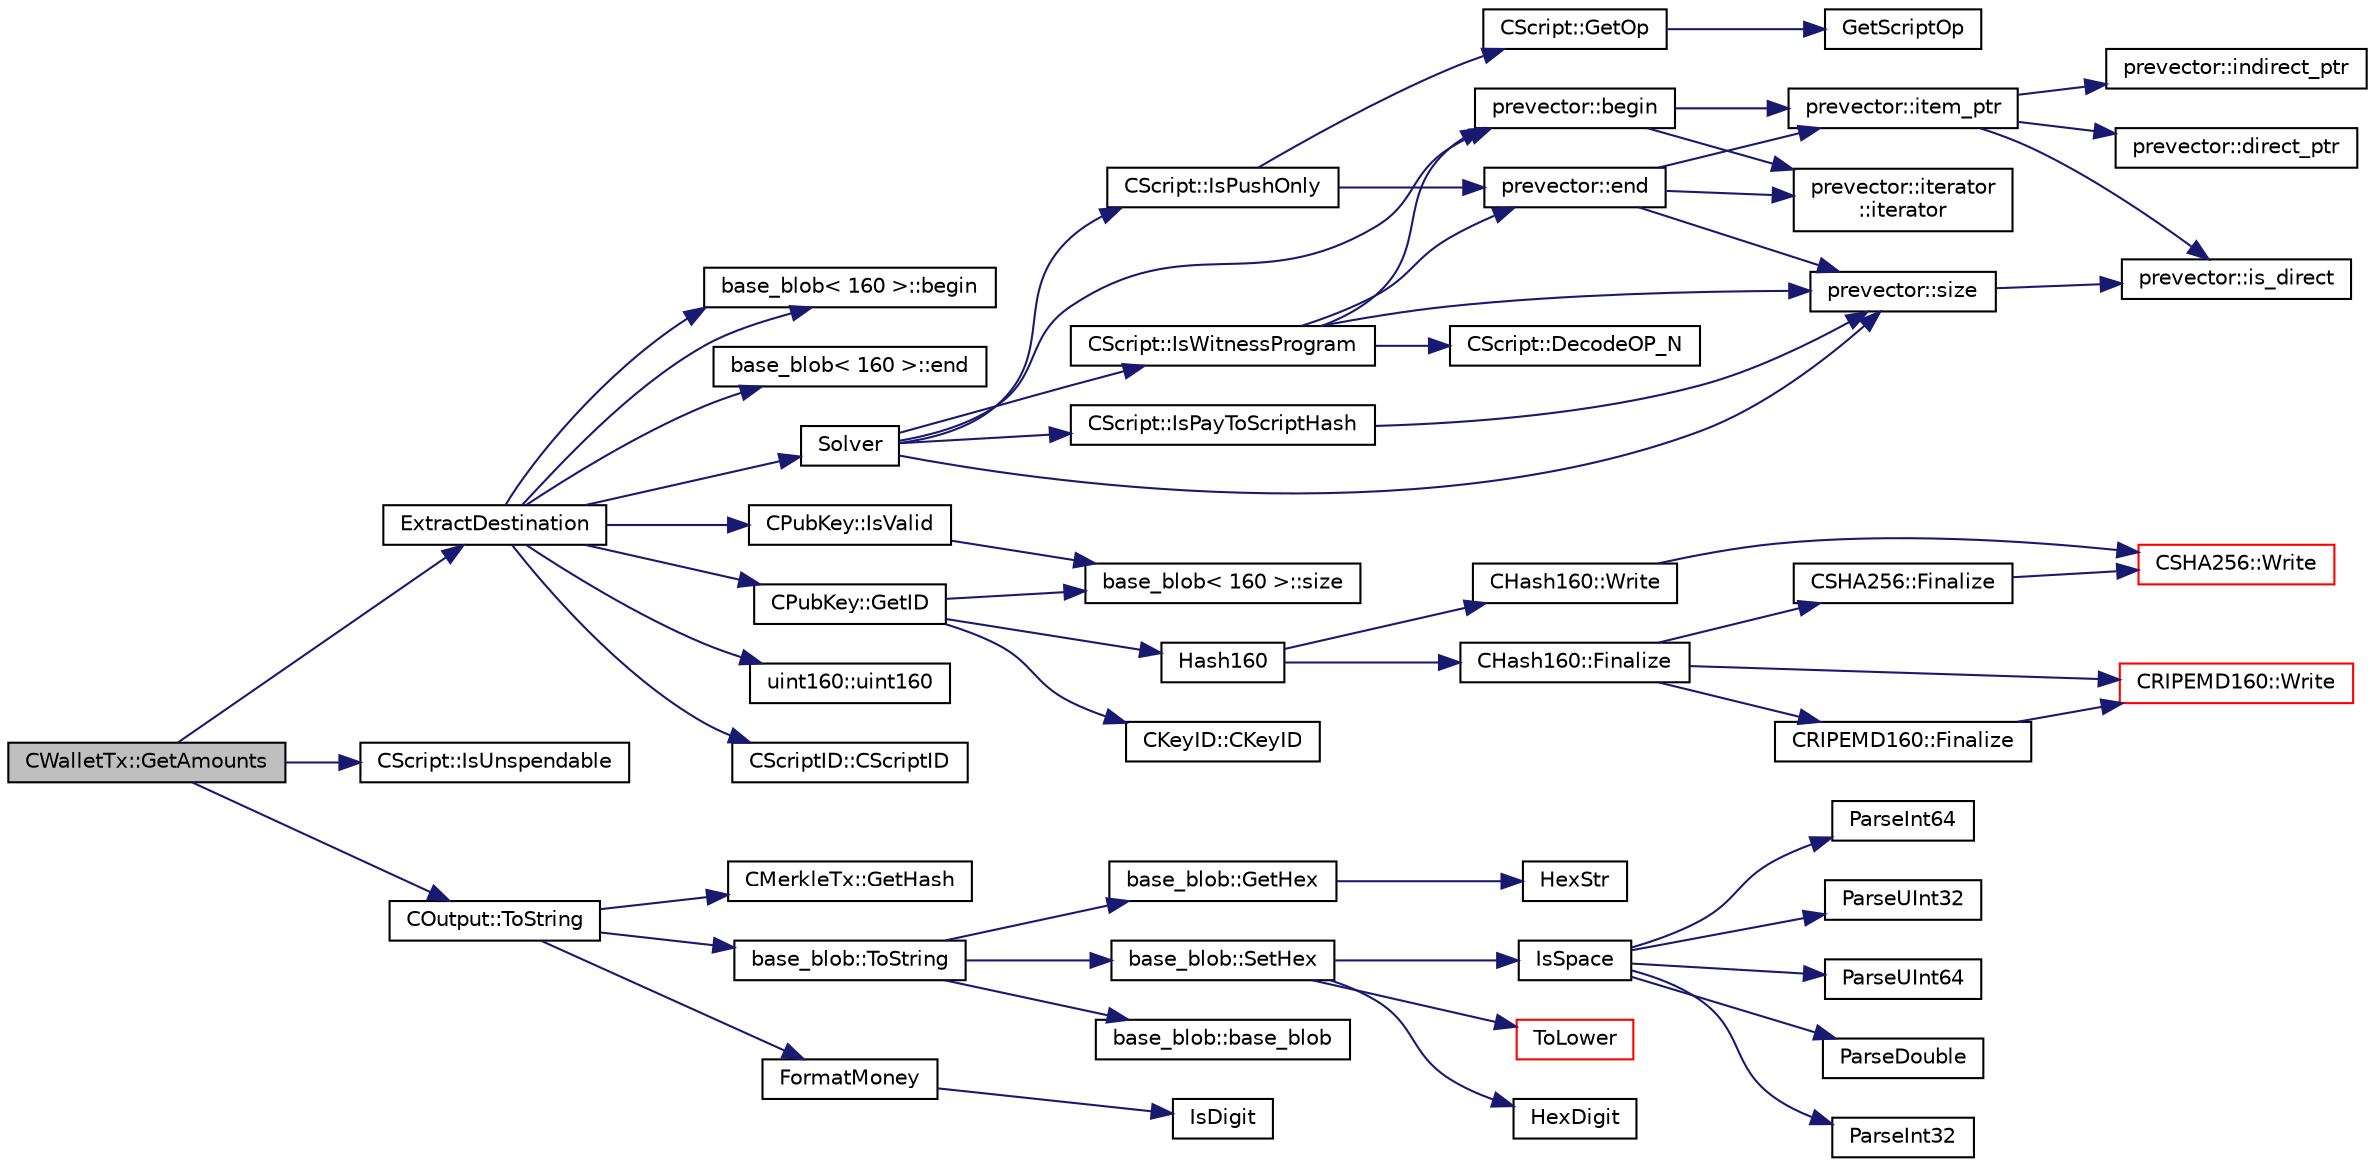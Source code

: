 digraph "CWalletTx::GetAmounts"
{
  edge [fontname="Helvetica",fontsize="10",labelfontname="Helvetica",labelfontsize="10"];
  node [fontname="Helvetica",fontsize="10",shape=record];
  rankdir="LR";
  Node1 [label="CWalletTx::GetAmounts",height=0.2,width=0.4,color="black", fillcolor="grey75", style="filled", fontcolor="black"];
  Node1 -> Node2 [color="midnightblue",fontsize="10",style="solid",fontname="Helvetica"];
  Node2 [label="ExtractDestination",height=0.2,width=0.4,color="black", fillcolor="white", style="filled",URL="$standard_8cpp.html#a951f7e601746ae076afdf3169ecca2fc",tooltip="Parse a standard scriptPubKey for the destination address. "];
  Node2 -> Node3 [color="midnightblue",fontsize="10",style="solid",fontname="Helvetica"];
  Node3 [label="Solver",height=0.2,width=0.4,color="black", fillcolor="white", style="filled",URL="$standard_8cpp.html#a5a3369fceeb25173e2faa4a7ebc7a4e4",tooltip="Parse a scriptPubKey and identify script type for standard scripts. "];
  Node3 -> Node4 [color="midnightblue",fontsize="10",style="solid",fontname="Helvetica"];
  Node4 [label="CScript::IsPayToScriptHash",height=0.2,width=0.4,color="black", fillcolor="white", style="filled",URL="$class_c_script.html#acba6d6d35776de4ce3a632446f44805f"];
  Node4 -> Node5 [color="midnightblue",fontsize="10",style="solid",fontname="Helvetica"];
  Node5 [label="prevector::size",height=0.2,width=0.4,color="black", fillcolor="white", style="filled",URL="$classprevector.html#a8430c39b212986d6cd2ba9d6fa939241"];
  Node5 -> Node6 [color="midnightblue",fontsize="10",style="solid",fontname="Helvetica"];
  Node6 [label="prevector::is_direct",height=0.2,width=0.4,color="black", fillcolor="white", style="filled",URL="$classprevector.html#a27fda335354582aa9452867c4b610dab"];
  Node3 -> Node7 [color="midnightblue",fontsize="10",style="solid",fontname="Helvetica"];
  Node7 [label="prevector::begin",height=0.2,width=0.4,color="black", fillcolor="white", style="filled",URL="$classprevector.html#aa9210cbe708412a70868d6e0bca844c9"];
  Node7 -> Node8 [color="midnightblue",fontsize="10",style="solid",fontname="Helvetica"];
  Node8 [label="prevector::iterator\l::iterator",height=0.2,width=0.4,color="black", fillcolor="white", style="filled",URL="$classprevector_1_1iterator.html#ae9dd2b5e8d96f866e4b05d6b7535f285"];
  Node7 -> Node9 [color="midnightblue",fontsize="10",style="solid",fontname="Helvetica"];
  Node9 [label="prevector::item_ptr",height=0.2,width=0.4,color="black", fillcolor="white", style="filled",URL="$classprevector.html#a59f1d7bcbc751cfa0faddd7ffa184846"];
  Node9 -> Node6 [color="midnightblue",fontsize="10",style="solid",fontname="Helvetica"];
  Node9 -> Node10 [color="midnightblue",fontsize="10",style="solid",fontname="Helvetica"];
  Node10 [label="prevector::direct_ptr",height=0.2,width=0.4,color="black", fillcolor="white", style="filled",URL="$classprevector.html#a20150a43dd87c33f0e855a55bd3418e8"];
  Node9 -> Node11 [color="midnightblue",fontsize="10",style="solid",fontname="Helvetica"];
  Node11 [label="prevector::indirect_ptr",height=0.2,width=0.4,color="black", fillcolor="white", style="filled",URL="$classprevector.html#ae3343cc65be9fd678b4a6f8305624de6"];
  Node3 -> Node12 [color="midnightblue",fontsize="10",style="solid",fontname="Helvetica"];
  Node12 [label="CScript::IsWitnessProgram",height=0.2,width=0.4,color="black", fillcolor="white", style="filled",URL="$class_c_script.html#a11e9cac739d4044d83fdd13cdf72ed01"];
  Node12 -> Node5 [color="midnightblue",fontsize="10",style="solid",fontname="Helvetica"];
  Node12 -> Node13 [color="midnightblue",fontsize="10",style="solid",fontname="Helvetica"];
  Node13 [label="CScript::DecodeOP_N",height=0.2,width=0.4,color="black", fillcolor="white", style="filled",URL="$class_c_script.html#a7f975fca06b3e9a17da8ba23c7647e2e",tooltip="Encode/decode small integers: "];
  Node12 -> Node7 [color="midnightblue",fontsize="10",style="solid",fontname="Helvetica"];
  Node12 -> Node14 [color="midnightblue",fontsize="10",style="solid",fontname="Helvetica"];
  Node14 [label="prevector::end",height=0.2,width=0.4,color="black", fillcolor="white", style="filled",URL="$classprevector.html#aab7f6e13a3cac85cc340fc6b90c5365c"];
  Node14 -> Node8 [color="midnightblue",fontsize="10",style="solid",fontname="Helvetica"];
  Node14 -> Node9 [color="midnightblue",fontsize="10",style="solid",fontname="Helvetica"];
  Node14 -> Node5 [color="midnightblue",fontsize="10",style="solid",fontname="Helvetica"];
  Node3 -> Node5 [color="midnightblue",fontsize="10",style="solid",fontname="Helvetica"];
  Node3 -> Node15 [color="midnightblue",fontsize="10",style="solid",fontname="Helvetica"];
  Node15 [label="CScript::IsPushOnly",height=0.2,width=0.4,color="black", fillcolor="white", style="filled",URL="$class_c_script.html#ac81d0879690dc02cfb6712244e4add43",tooltip="Called by IsStandardTx and P2SH/BIP62 VerifyScript (which makes it consensus-critical). "];
  Node15 -> Node14 [color="midnightblue",fontsize="10",style="solid",fontname="Helvetica"];
  Node15 -> Node16 [color="midnightblue",fontsize="10",style="solid",fontname="Helvetica"];
  Node16 [label="CScript::GetOp",height=0.2,width=0.4,color="black", fillcolor="white", style="filled",URL="$class_c_script.html#ae06205f908e430eaf428922ea3997c1b"];
  Node16 -> Node17 [color="midnightblue",fontsize="10",style="solid",fontname="Helvetica"];
  Node17 [label="GetScriptOp",height=0.2,width=0.4,color="black", fillcolor="white", style="filled",URL="$script_8h.html#a7641081d14775e4dd30a9d35e82a7c31"];
  Node2 -> Node18 [color="midnightblue",fontsize="10",style="solid",fontname="Helvetica"];
  Node18 [label="CPubKey::IsValid",height=0.2,width=0.4,color="black", fillcolor="white", style="filled",URL="$class_c_pub_key.html#aad6f369d7972f2244466ca6db900c2a4"];
  Node18 -> Node19 [color="midnightblue",fontsize="10",style="solid",fontname="Helvetica"];
  Node19 [label="base_blob\< 160 \>::size",height=0.2,width=0.4,color="black", fillcolor="white", style="filled",URL="$classbase__blob.html#a449c3f902fcab7af6c74aa9fee099542"];
  Node2 -> Node20 [color="midnightblue",fontsize="10",style="solid",fontname="Helvetica"];
  Node20 [label="CPubKey::GetID",height=0.2,width=0.4,color="black", fillcolor="white", style="filled",URL="$class_c_pub_key.html#a9c1908fef34fd9e1c4b5e0ffd5d3834e",tooltip="Get the KeyID of this public key (hash of its serialization) "];
  Node20 -> Node21 [color="midnightblue",fontsize="10",style="solid",fontname="Helvetica"];
  Node21 [label="CKeyID::CKeyID",height=0.2,width=0.4,color="black", fillcolor="white", style="filled",URL="$class_c_key_i_d.html#a01dbd3c37820a2ffe89d106c6a7cf53d"];
  Node20 -> Node22 [color="midnightblue",fontsize="10",style="solid",fontname="Helvetica"];
  Node22 [label="Hash160",height=0.2,width=0.4,color="black", fillcolor="white", style="filled",URL="$hash_8h.html#a4490f70ddae16e9e48460a0416a48a6b",tooltip="Compute the 160-bit hash an object. "];
  Node22 -> Node23 [color="midnightblue",fontsize="10",style="solid",fontname="Helvetica"];
  Node23 [label="CHash160::Write",height=0.2,width=0.4,color="black", fillcolor="white", style="filled",URL="$class_c_hash160.html#af56cdd9443013eb68b246aa8450217f2"];
  Node23 -> Node24 [color="midnightblue",fontsize="10",style="solid",fontname="Helvetica"];
  Node24 [label="CSHA256::Write",height=0.2,width=0.4,color="red", fillcolor="white", style="filled",URL="$class_c_s_h_a256.html#a9d7de520a562655da85349372820c883"];
  Node22 -> Node25 [color="midnightblue",fontsize="10",style="solid",fontname="Helvetica"];
  Node25 [label="CHash160::Finalize",height=0.2,width=0.4,color="black", fillcolor="white", style="filled",URL="$class_c_hash160.html#a9bb08e1772002ae1a5d85017ba7952ee"];
  Node25 -> Node26 [color="midnightblue",fontsize="10",style="solid",fontname="Helvetica"];
  Node26 [label="CSHA256::Finalize",height=0.2,width=0.4,color="black", fillcolor="white", style="filled",URL="$class_c_s_h_a256.html#a4259230be0caefa590bc324fc12b9b90"];
  Node26 -> Node24 [color="midnightblue",fontsize="10",style="solid",fontname="Helvetica"];
  Node25 -> Node27 [color="midnightblue",fontsize="10",style="solid",fontname="Helvetica"];
  Node27 [label="CRIPEMD160::Write",height=0.2,width=0.4,color="red", fillcolor="white", style="filled",URL="$class_c_r_i_p_e_m_d160.html#a221143b9d94af623d07c4f4ba1bf6007"];
  Node25 -> Node28 [color="midnightblue",fontsize="10",style="solid",fontname="Helvetica"];
  Node28 [label="CRIPEMD160::Finalize",height=0.2,width=0.4,color="black", fillcolor="white", style="filled",URL="$class_c_r_i_p_e_m_d160.html#a2a11566fbf9d1339b819833313fc4e51"];
  Node28 -> Node27 [color="midnightblue",fontsize="10",style="solid",fontname="Helvetica"];
  Node20 -> Node19 [color="midnightblue",fontsize="10",style="solid",fontname="Helvetica"];
  Node2 -> Node29 [color="midnightblue",fontsize="10",style="solid",fontname="Helvetica"];
  Node29 [label="uint160::uint160",height=0.2,width=0.4,color="black", fillcolor="white", style="filled",URL="$classuint160.html#a66918f25b891415f2a9bbbb1dfdbedbd"];
  Node2 -> Node30 [color="midnightblue",fontsize="10",style="solid",fontname="Helvetica"];
  Node30 [label="CScriptID::CScriptID",height=0.2,width=0.4,color="black", fillcolor="white", style="filled",URL="$class_c_script_i_d.html#a116da5a7e94e2abb66011c33705d58e7"];
  Node2 -> Node31 [color="midnightblue",fontsize="10",style="solid",fontname="Helvetica"];
  Node31 [label="base_blob\< 160 \>::begin",height=0.2,width=0.4,color="black", fillcolor="white", style="filled",URL="$classbase__blob.html#aeee68e00ceeacf49086e98b661e017ff"];
  Node2 -> Node32 [color="midnightblue",fontsize="10",style="solid",fontname="Helvetica"];
  Node32 [label="base_blob\< 160 \>::end",height=0.2,width=0.4,color="black", fillcolor="white", style="filled",URL="$classbase__blob.html#ab60d34d18e5b5f74d285480f7b3db00c"];
  Node2 -> Node31 [color="midnightblue",fontsize="10",style="solid",fontname="Helvetica"];
  Node1 -> Node33 [color="midnightblue",fontsize="10",style="solid",fontname="Helvetica"];
  Node33 [label="CScript::IsUnspendable",height=0.2,width=0.4,color="black", fillcolor="white", style="filled",URL="$class_c_script.html#a5d8efd005dde9242d88212c8b7fdb696",tooltip="Returns whether the script is guaranteed to fail at execution, regardless of the initial stack..."];
  Node1 -> Node34 [color="midnightblue",fontsize="10",style="solid",fontname="Helvetica"];
  Node34 [label="COutput::ToString",height=0.2,width=0.4,color="black", fillcolor="white", style="filled",URL="$group__map_wallet.html#ga30a78d31f6667803c613efdef28cbe52"];
  Node34 -> Node35 [color="midnightblue",fontsize="10",style="solid",fontname="Helvetica"];
  Node35 [label="CMerkleTx::GetHash",height=0.2,width=0.4,color="black", fillcolor="white", style="filled",URL="$class_c_merkle_tx.html#a0229887ee125fa7c45a90e9cca77bf94"];
  Node34 -> Node36 [color="midnightblue",fontsize="10",style="solid",fontname="Helvetica"];
  Node36 [label="base_blob::ToString",height=0.2,width=0.4,color="black", fillcolor="white", style="filled",URL="$classbase__blob.html#a1a26b5da921f48b09b228d1bfda05088"];
  Node36 -> Node37 [color="midnightblue",fontsize="10",style="solid",fontname="Helvetica"];
  Node37 [label="base_blob::base_blob",height=0.2,width=0.4,color="black", fillcolor="white", style="filled",URL="$classbase__blob.html#ada7be83089951dc9438f384c0587cf29"];
  Node36 -> Node38 [color="midnightblue",fontsize="10",style="solid",fontname="Helvetica"];
  Node38 [label="base_blob::GetHex",height=0.2,width=0.4,color="black", fillcolor="white", style="filled",URL="$classbase__blob.html#a9541747b1f91f9469ac0aff90665bd32"];
  Node38 -> Node39 [color="midnightblue",fontsize="10",style="solid",fontname="Helvetica"];
  Node39 [label="HexStr",height=0.2,width=0.4,color="black", fillcolor="white", style="filled",URL="$strencodings_8h.html#af003e10d5d34c3271ca57ec79059a5ae"];
  Node36 -> Node40 [color="midnightblue",fontsize="10",style="solid",fontname="Helvetica"];
  Node40 [label="base_blob::SetHex",height=0.2,width=0.4,color="black", fillcolor="white", style="filled",URL="$classbase__blob.html#a5ec1f681a2830f4e180fe664c0eb4dd0"];
  Node40 -> Node41 [color="midnightblue",fontsize="10",style="solid",fontname="Helvetica"];
  Node41 [label="IsSpace",height=0.2,width=0.4,color="black", fillcolor="white", style="filled",URL="$strencodings_8h.html#aa30de1eac29287732050df7168cde03a",tooltip="Tests if the given character is a whitespace character. "];
  Node41 -> Node42 [color="midnightblue",fontsize="10",style="solid",fontname="Helvetica"];
  Node42 [label="ParseInt32",height=0.2,width=0.4,color="black", fillcolor="white", style="filled",URL="$strencodings_8h.html#a28581aab6ddb04da2c69bd0f0ffee6ae",tooltip="Convert string to signed 32-bit integer with strict parse error feedback. "];
  Node41 -> Node43 [color="midnightblue",fontsize="10",style="solid",fontname="Helvetica"];
  Node43 [label="ParseInt64",height=0.2,width=0.4,color="black", fillcolor="white", style="filled",URL="$strencodings_8h.html#a7598ac1ae52f69abe5f103fc6e4c9bd9",tooltip="Convert string to signed 64-bit integer with strict parse error feedback. "];
  Node41 -> Node44 [color="midnightblue",fontsize="10",style="solid",fontname="Helvetica"];
  Node44 [label="ParseUInt32",height=0.2,width=0.4,color="black", fillcolor="white", style="filled",URL="$strencodings_8h.html#ad4cd67d1bc9cc91801e9c22a0bd94ca7",tooltip="Convert decimal string to unsigned 32-bit integer with strict parse error feedback. "];
  Node41 -> Node45 [color="midnightblue",fontsize="10",style="solid",fontname="Helvetica"];
  Node45 [label="ParseUInt64",height=0.2,width=0.4,color="black", fillcolor="white", style="filled",URL="$strencodings_8h.html#ab721ae646504bb11a2ac467cc9013659",tooltip="Convert decimal string to unsigned 64-bit integer with strict parse error feedback. "];
  Node41 -> Node46 [color="midnightblue",fontsize="10",style="solid",fontname="Helvetica"];
  Node46 [label="ParseDouble",height=0.2,width=0.4,color="black", fillcolor="white", style="filled",URL="$strencodings_8h.html#ab126210409626dcb61aeb0e4300a8a46",tooltip="Convert string to double with strict parse error feedback. "];
  Node40 -> Node47 [color="midnightblue",fontsize="10",style="solid",fontname="Helvetica"];
  Node47 [label="ToLower",height=0.2,width=0.4,color="red", fillcolor="white", style="filled",URL="$strencodings_8h.html#a3556fcd948bc859caaa04f7355a71b16",tooltip="Converts the given character to its lowercase equivalent. "];
  Node40 -> Node48 [color="midnightblue",fontsize="10",style="solid",fontname="Helvetica"];
  Node48 [label="HexDigit",height=0.2,width=0.4,color="black", fillcolor="white", style="filled",URL="$strencodings_8cpp.html#aa59e8a8c5a39cb5041f93bb95dd02119"];
  Node34 -> Node49 [color="midnightblue",fontsize="10",style="solid",fontname="Helvetica"];
  Node49 [label="FormatMoney",height=0.2,width=0.4,color="black", fillcolor="white", style="filled",URL="$moneystr_8cpp.html#a0043c9abedcbce2d7d1d2cacaf595c9e",tooltip="Money parsing/formatting utilities. "];
  Node49 -> Node50 [color="midnightblue",fontsize="10",style="solid",fontname="Helvetica"];
  Node50 [label="IsDigit",height=0.2,width=0.4,color="black", fillcolor="white", style="filled",URL="$strencodings_8h.html#a41d53846b822ba6e6df3e59760de114b",tooltip="Tests if the given character is a decimal digit. "];
}
